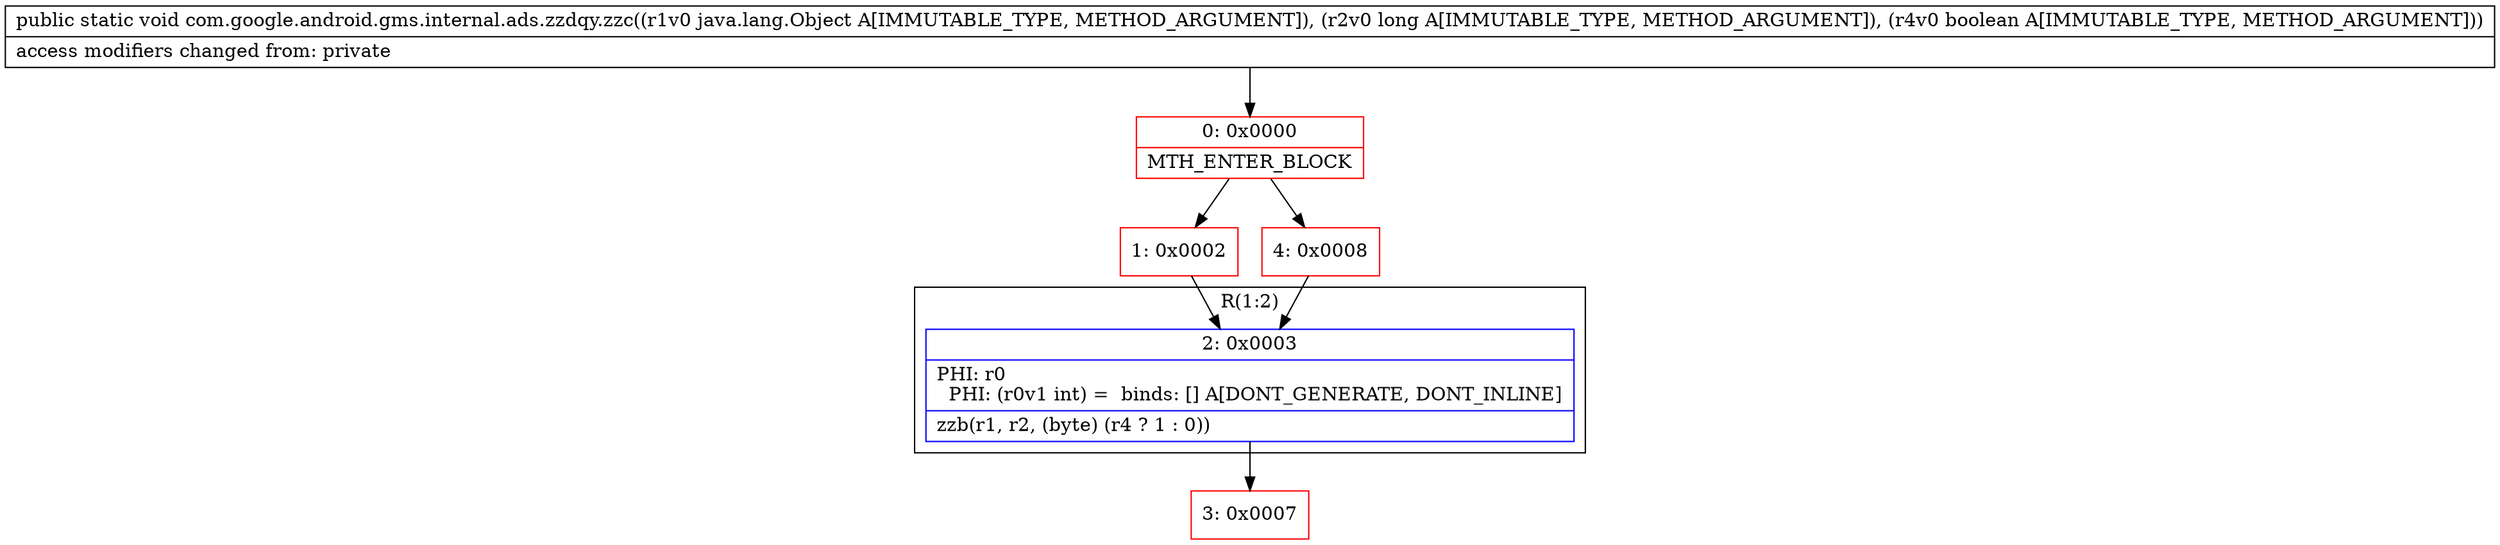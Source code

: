 digraph "CFG forcom.google.android.gms.internal.ads.zzdqy.zzc(Ljava\/lang\/Object;JZ)V" {
subgraph cluster_Region_623770100 {
label = "R(1:2)";
node [shape=record,color=blue];
Node_2 [shape=record,label="{2\:\ 0x0003|PHI: r0 \l  PHI: (r0v1 int) =  binds: [] A[DONT_GENERATE, DONT_INLINE]\l|zzb(r1, r2, (byte) (r4 ? 1 : 0))\l}"];
}
Node_0 [shape=record,color=red,label="{0\:\ 0x0000|MTH_ENTER_BLOCK\l}"];
Node_1 [shape=record,color=red,label="{1\:\ 0x0002}"];
Node_3 [shape=record,color=red,label="{3\:\ 0x0007}"];
Node_4 [shape=record,color=red,label="{4\:\ 0x0008}"];
MethodNode[shape=record,label="{public static void com.google.android.gms.internal.ads.zzdqy.zzc((r1v0 java.lang.Object A[IMMUTABLE_TYPE, METHOD_ARGUMENT]), (r2v0 long A[IMMUTABLE_TYPE, METHOD_ARGUMENT]), (r4v0 boolean A[IMMUTABLE_TYPE, METHOD_ARGUMENT]))  | access modifiers changed from: private\l}"];
MethodNode -> Node_0;
Node_2 -> Node_3;
Node_0 -> Node_1;
Node_0 -> Node_4;
Node_1 -> Node_2;
Node_4 -> Node_2;
}

